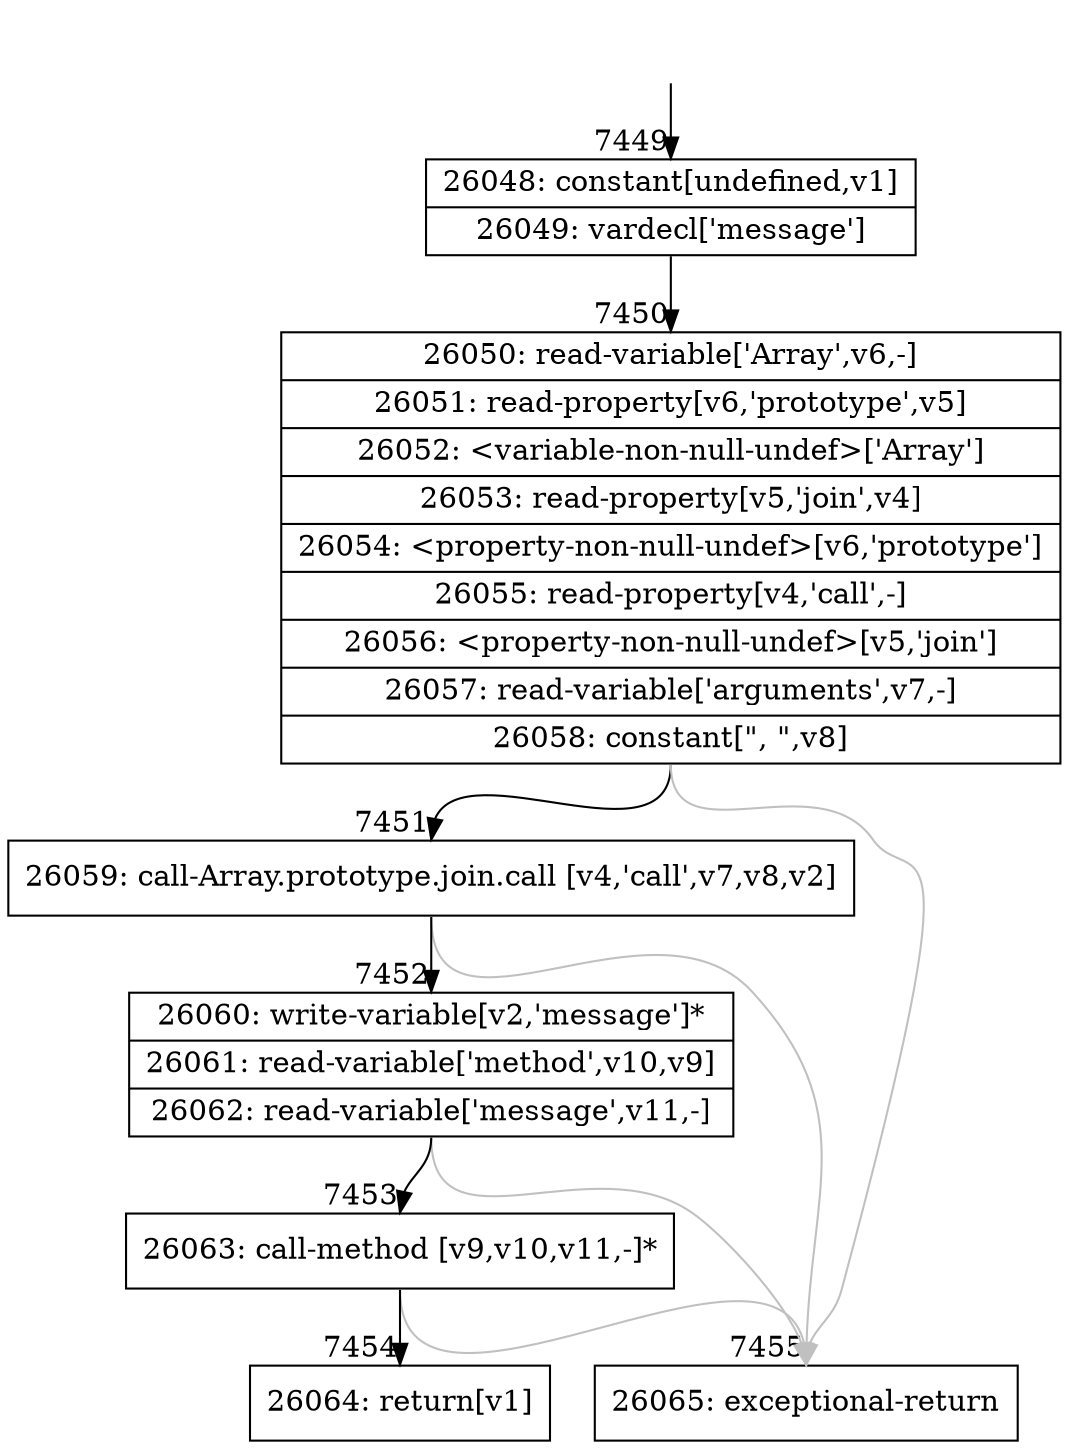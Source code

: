 digraph {
rankdir="TD"
BB_entry625[shape=none,label=""];
BB_entry625 -> BB7449 [tailport=s, headport=n, headlabel="    7449"]
BB7449 [shape=record label="{26048: constant[undefined,v1]|26049: vardecl['message']}" ] 
BB7449 -> BB7450 [tailport=s, headport=n, headlabel="      7450"]
BB7450 [shape=record label="{26050: read-variable['Array',v6,-]|26051: read-property[v6,'prototype',v5]|26052: \<variable-non-null-undef\>['Array']|26053: read-property[v5,'join',v4]|26054: \<property-non-null-undef\>[v6,'prototype']|26055: read-property[v4,'call',-]|26056: \<property-non-null-undef\>[v5,'join']|26057: read-variable['arguments',v7,-]|26058: constant[\", \",v8]}" ] 
BB7450 -> BB7451 [tailport=s, headport=n, headlabel="      7451"]
BB7450 -> BB7455 [tailport=s, headport=n, color=gray, headlabel="      7455"]
BB7451 [shape=record label="{26059: call-Array.prototype.join.call [v4,'call',v7,v8,v2]}" ] 
BB7451 -> BB7452 [tailport=s, headport=n, headlabel="      7452"]
BB7451 -> BB7455 [tailport=s, headport=n, color=gray]
BB7452 [shape=record label="{26060: write-variable[v2,'message']*|26061: read-variable['method',v10,v9]|26062: read-variable['message',v11,-]}" ] 
BB7452 -> BB7453 [tailport=s, headport=n, headlabel="      7453"]
BB7452 -> BB7455 [tailport=s, headport=n, color=gray]
BB7453 [shape=record label="{26063: call-method [v9,v10,v11,-]*}" ] 
BB7453 -> BB7454 [tailport=s, headport=n, headlabel="      7454"]
BB7453 -> BB7455 [tailport=s, headport=n, color=gray]
BB7454 [shape=record label="{26064: return[v1]}" ] 
BB7455 [shape=record label="{26065: exceptional-return}" ] 
//#$~ 13744
}
